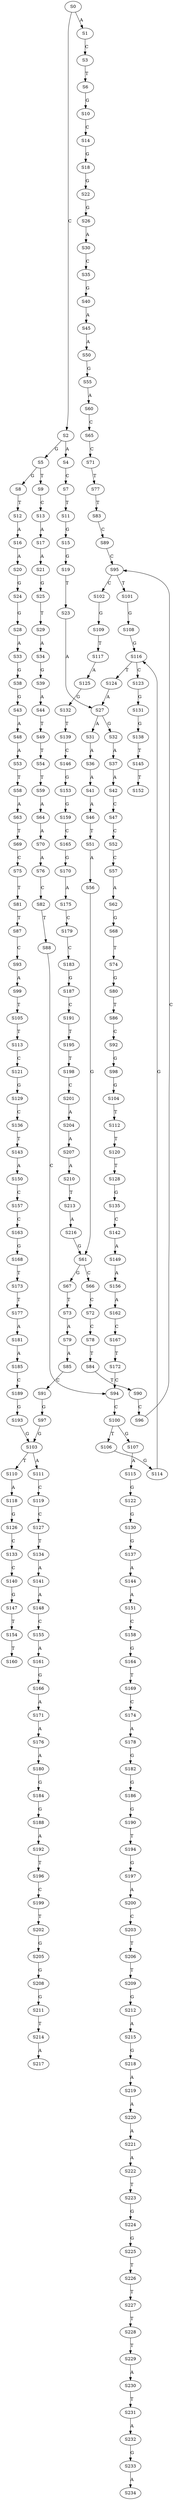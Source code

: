 strict digraph  {
	S0 -> S1 [ label = A ];
	S0 -> S2 [ label = C ];
	S1 -> S3 [ label = C ];
	S2 -> S4 [ label = A ];
	S2 -> S5 [ label = G ];
	S3 -> S6 [ label = T ];
	S4 -> S7 [ label = C ];
	S5 -> S8 [ label = G ];
	S5 -> S9 [ label = T ];
	S6 -> S10 [ label = G ];
	S7 -> S11 [ label = T ];
	S8 -> S12 [ label = T ];
	S9 -> S13 [ label = C ];
	S10 -> S14 [ label = C ];
	S11 -> S15 [ label = G ];
	S12 -> S16 [ label = A ];
	S13 -> S17 [ label = A ];
	S14 -> S18 [ label = G ];
	S15 -> S19 [ label = G ];
	S16 -> S20 [ label = A ];
	S17 -> S21 [ label = A ];
	S18 -> S22 [ label = G ];
	S19 -> S23 [ label = T ];
	S20 -> S24 [ label = G ];
	S21 -> S25 [ label = G ];
	S22 -> S26 [ label = G ];
	S23 -> S27 [ label = A ];
	S24 -> S28 [ label = G ];
	S25 -> S29 [ label = T ];
	S26 -> S30 [ label = A ];
	S27 -> S31 [ label = A ];
	S27 -> S32 [ label = G ];
	S28 -> S33 [ label = A ];
	S29 -> S34 [ label = A ];
	S30 -> S35 [ label = C ];
	S31 -> S36 [ label = A ];
	S32 -> S37 [ label = A ];
	S33 -> S38 [ label = G ];
	S34 -> S39 [ label = G ];
	S35 -> S40 [ label = G ];
	S36 -> S41 [ label = A ];
	S37 -> S42 [ label = A ];
	S38 -> S43 [ label = G ];
	S39 -> S44 [ label = A ];
	S40 -> S45 [ label = A ];
	S41 -> S46 [ label = A ];
	S42 -> S47 [ label = C ];
	S43 -> S48 [ label = A ];
	S44 -> S49 [ label = T ];
	S45 -> S50 [ label = A ];
	S46 -> S51 [ label = T ];
	S47 -> S52 [ label = C ];
	S48 -> S53 [ label = A ];
	S49 -> S54 [ label = T ];
	S50 -> S55 [ label = G ];
	S51 -> S56 [ label = A ];
	S52 -> S57 [ label = C ];
	S53 -> S58 [ label = T ];
	S54 -> S59 [ label = T ];
	S55 -> S60 [ label = A ];
	S56 -> S61 [ label = G ];
	S57 -> S62 [ label = A ];
	S58 -> S63 [ label = A ];
	S59 -> S64 [ label = A ];
	S60 -> S65 [ label = C ];
	S61 -> S66 [ label = C ];
	S61 -> S67 [ label = G ];
	S62 -> S68 [ label = G ];
	S63 -> S69 [ label = T ];
	S64 -> S70 [ label = A ];
	S65 -> S71 [ label = C ];
	S66 -> S72 [ label = C ];
	S67 -> S73 [ label = T ];
	S68 -> S74 [ label = T ];
	S69 -> S75 [ label = C ];
	S70 -> S76 [ label = A ];
	S71 -> S77 [ label = T ];
	S72 -> S78 [ label = C ];
	S73 -> S79 [ label = A ];
	S74 -> S80 [ label = G ];
	S75 -> S81 [ label = T ];
	S76 -> S82 [ label = C ];
	S77 -> S83 [ label = T ];
	S78 -> S84 [ label = T ];
	S79 -> S85 [ label = A ];
	S80 -> S86 [ label = T ];
	S81 -> S87 [ label = T ];
	S82 -> S88 [ label = T ];
	S83 -> S89 [ label = C ];
	S84 -> S90 [ label = T ];
	S85 -> S91 [ label = C ];
	S86 -> S92 [ label = C ];
	S87 -> S93 [ label = C ];
	S88 -> S94 [ label = C ];
	S89 -> S95 [ label = C ];
	S90 -> S96 [ label = C ];
	S91 -> S97 [ label = G ];
	S92 -> S98 [ label = G ];
	S93 -> S99 [ label = A ];
	S94 -> S100 [ label = C ];
	S95 -> S101 [ label = T ];
	S95 -> S102 [ label = C ];
	S96 -> S95 [ label = C ];
	S97 -> S103 [ label = G ];
	S98 -> S104 [ label = G ];
	S99 -> S105 [ label = T ];
	S100 -> S106 [ label = T ];
	S100 -> S107 [ label = G ];
	S101 -> S108 [ label = G ];
	S102 -> S109 [ label = G ];
	S103 -> S110 [ label = T ];
	S103 -> S111 [ label = A ];
	S104 -> S112 [ label = T ];
	S105 -> S113 [ label = T ];
	S106 -> S114 [ label = G ];
	S107 -> S115 [ label = A ];
	S108 -> S116 [ label = G ];
	S109 -> S117 [ label = T ];
	S110 -> S118 [ label = A ];
	S111 -> S119 [ label = C ];
	S112 -> S120 [ label = T ];
	S113 -> S121 [ label = C ];
	S114 -> S116 [ label = G ];
	S115 -> S122 [ label = G ];
	S116 -> S123 [ label = C ];
	S116 -> S124 [ label = T ];
	S117 -> S125 [ label = A ];
	S118 -> S126 [ label = G ];
	S119 -> S127 [ label = C ];
	S120 -> S128 [ label = T ];
	S121 -> S129 [ label = G ];
	S122 -> S130 [ label = G ];
	S123 -> S131 [ label = G ];
	S124 -> S27 [ label = A ];
	S125 -> S132 [ label = G ];
	S126 -> S133 [ label = C ];
	S127 -> S134 [ label = T ];
	S128 -> S135 [ label = G ];
	S129 -> S136 [ label = C ];
	S130 -> S137 [ label = G ];
	S131 -> S138 [ label = G ];
	S132 -> S139 [ label = T ];
	S133 -> S140 [ label = C ];
	S134 -> S141 [ label = A ];
	S135 -> S142 [ label = C ];
	S136 -> S143 [ label = T ];
	S137 -> S144 [ label = A ];
	S138 -> S145 [ label = T ];
	S139 -> S146 [ label = C ];
	S140 -> S147 [ label = G ];
	S141 -> S148 [ label = A ];
	S142 -> S149 [ label = A ];
	S143 -> S150 [ label = A ];
	S144 -> S151 [ label = A ];
	S145 -> S152 [ label = T ];
	S146 -> S153 [ label = G ];
	S147 -> S154 [ label = T ];
	S148 -> S155 [ label = C ];
	S149 -> S156 [ label = A ];
	S150 -> S157 [ label = C ];
	S151 -> S158 [ label = C ];
	S153 -> S159 [ label = G ];
	S154 -> S160 [ label = T ];
	S155 -> S161 [ label = A ];
	S156 -> S162 [ label = A ];
	S157 -> S163 [ label = C ];
	S158 -> S164 [ label = G ];
	S159 -> S165 [ label = C ];
	S161 -> S166 [ label = G ];
	S162 -> S167 [ label = C ];
	S163 -> S168 [ label = G ];
	S164 -> S169 [ label = T ];
	S165 -> S170 [ label = G ];
	S166 -> S171 [ label = A ];
	S167 -> S172 [ label = T ];
	S168 -> S173 [ label = T ];
	S169 -> S174 [ label = C ];
	S170 -> S175 [ label = A ];
	S171 -> S176 [ label = A ];
	S172 -> S94 [ label = C ];
	S173 -> S177 [ label = T ];
	S174 -> S178 [ label = A ];
	S175 -> S179 [ label = C ];
	S176 -> S180 [ label = A ];
	S177 -> S181 [ label = A ];
	S178 -> S182 [ label = G ];
	S179 -> S183 [ label = C ];
	S180 -> S184 [ label = G ];
	S181 -> S185 [ label = A ];
	S182 -> S186 [ label = G ];
	S183 -> S187 [ label = G ];
	S184 -> S188 [ label = G ];
	S185 -> S189 [ label = C ];
	S186 -> S190 [ label = G ];
	S187 -> S191 [ label = C ];
	S188 -> S192 [ label = A ];
	S189 -> S193 [ label = G ];
	S190 -> S194 [ label = T ];
	S191 -> S195 [ label = T ];
	S192 -> S196 [ label = T ];
	S193 -> S103 [ label = G ];
	S194 -> S197 [ label = G ];
	S195 -> S198 [ label = T ];
	S196 -> S199 [ label = C ];
	S197 -> S200 [ label = A ];
	S198 -> S201 [ label = C ];
	S199 -> S202 [ label = T ];
	S200 -> S203 [ label = C ];
	S201 -> S204 [ label = A ];
	S202 -> S205 [ label = G ];
	S203 -> S206 [ label = T ];
	S204 -> S207 [ label = A ];
	S205 -> S208 [ label = G ];
	S206 -> S209 [ label = T ];
	S207 -> S210 [ label = A ];
	S208 -> S211 [ label = G ];
	S209 -> S212 [ label = G ];
	S210 -> S213 [ label = T ];
	S211 -> S214 [ label = T ];
	S212 -> S215 [ label = A ];
	S213 -> S216 [ label = A ];
	S214 -> S217 [ label = A ];
	S215 -> S218 [ label = G ];
	S216 -> S61 [ label = G ];
	S218 -> S219 [ label = A ];
	S219 -> S220 [ label = A ];
	S220 -> S221 [ label = A ];
	S221 -> S222 [ label = A ];
	S222 -> S223 [ label = T ];
	S223 -> S224 [ label = G ];
	S224 -> S225 [ label = G ];
	S225 -> S226 [ label = T ];
	S226 -> S227 [ label = T ];
	S227 -> S228 [ label = T ];
	S228 -> S229 [ label = T ];
	S229 -> S230 [ label = A ];
	S230 -> S231 [ label = T ];
	S231 -> S232 [ label = A ];
	S232 -> S233 [ label = G ];
	S233 -> S234 [ label = A ];
}
